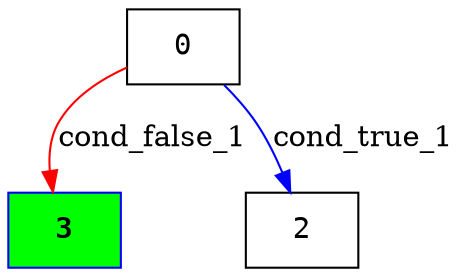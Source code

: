 digraph ExecutionTree {
	node [color=black fontname=Courier height=.5 shape=record]
	3 [color=blue, fillcolor=green, style=filled, fontcolor=black, fontname="Courier-Bold"]
	0 -> 2 [label=cond_true_1 color=blue]
	0 -> 3 [label=cond_false_1 color=red]
}
